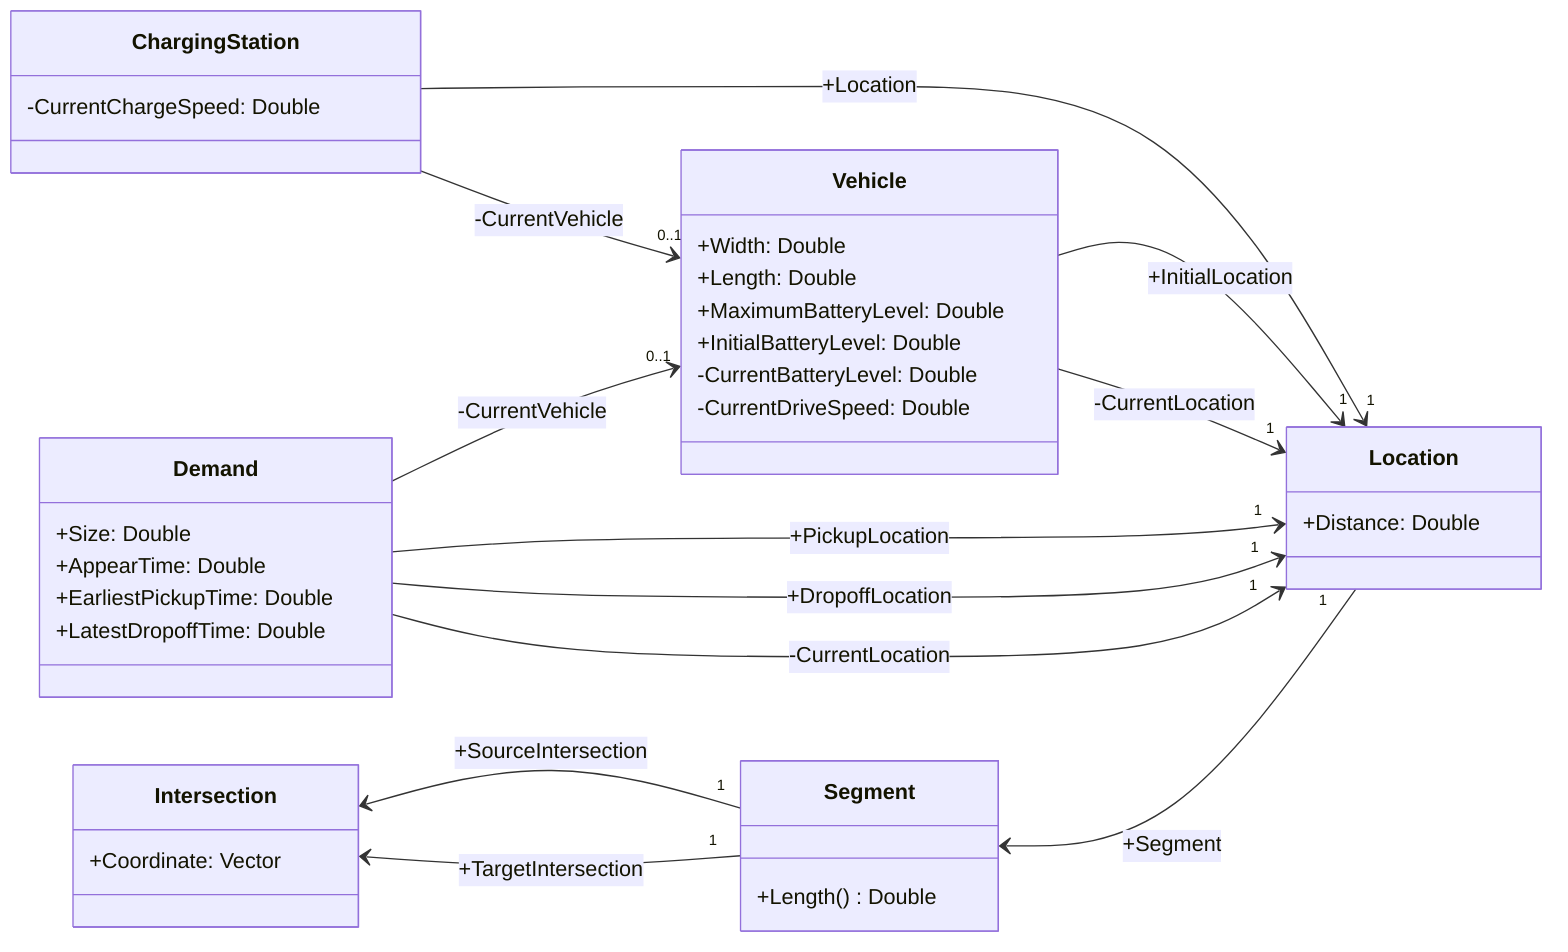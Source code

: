 classDiagram
    direction LR

    class Intersection {
        +Coordinate: Vector
    }
    class Segment {
        +Length() Double
    }
    class Location {
        +Distance: Double
    }
    class ChargingStation {
        -CurrentChargeSpeed: Double
    }
    class Vehicle {
        +Width: Double
        +Length: Double
        +MaximumBatteryLevel: Double
        +InitialBatteryLevel: Double
        -CurrentBatteryLevel: Double
        -CurrentDriveSpeed: Double
    }
    class Demand {
        +Size: Double
        +AppearTime: Double
        +EarliestPickupTime: Double
        +LatestDropoffTime: Double
    }
    
    ChargingStation --> "1" Location:+Location
    ChargingStation --> "0..1" Vehicle:-CurrentVehicle
    Vehicle --> "1" Location:+InitialLocation
    Vehicle --> "1" Location:-CurrentLocation
    Demand --> "1" Location:+PickupLocation
    Demand --> "1" Location:+DropoffLocation
    Demand --> "1" Location:-CurrentLocation
    Demand --> "0..1" Vehicle:-CurrentVehicle
    Segment <-- "1" Location:+Segment
    Intersection <-- "1" Segment:+SourceIntersection
    Intersection <-- "1" Segment:+TargetIntersection